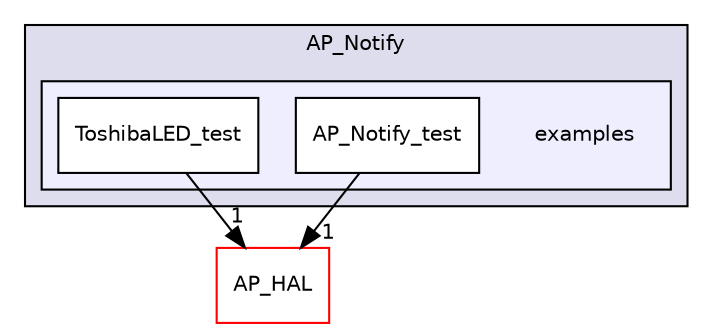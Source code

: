 digraph "libraries/AP_Notify/examples" {
  compound=true
  node [ fontsize="10", fontname="Helvetica"];
  edge [ labelfontsize="10", labelfontname="Helvetica"];
  subgraph clusterdir_e79ddc13cd2b4faf04987f849586d280 {
    graph [ bgcolor="#ddddee", pencolor="black", label="AP_Notify" fontname="Helvetica", fontsize="10", URL="dir_e79ddc13cd2b4faf04987f849586d280.html"]
  subgraph clusterdir_69d98d96a1c69ed2a5b642d4a11027ea {
    graph [ bgcolor="#eeeeff", pencolor="black", label="" URL="dir_69d98d96a1c69ed2a5b642d4a11027ea.html"];
    dir_69d98d96a1c69ed2a5b642d4a11027ea [shape=plaintext label="examples"];
    dir_9522216ff8025ee40f33ff88c257a94a [shape=box label="AP_Notify_test" color="black" fillcolor="white" style="filled" URL="dir_9522216ff8025ee40f33ff88c257a94a.html"];
    dir_45dd432aad781366ad0261d4c913d9f3 [shape=box label="ToshibaLED_test" color="black" fillcolor="white" style="filled" URL="dir_45dd432aad781366ad0261d4c913d9f3.html"];
  }
  }
  dir_1cbc10423b2512b31103883361e0123b [shape=box label="AP_HAL" fillcolor="white" style="filled" color="red" URL="dir_1cbc10423b2512b31103883361e0123b.html"];
  dir_9522216ff8025ee40f33ff88c257a94a->dir_1cbc10423b2512b31103883361e0123b [headlabel="1", labeldistance=1.5 headhref="dir_000129_000057.html"];
  dir_45dd432aad781366ad0261d4c913d9f3->dir_1cbc10423b2512b31103883361e0123b [headlabel="1", labeldistance=1.5 headhref="dir_000130_000057.html"];
}

